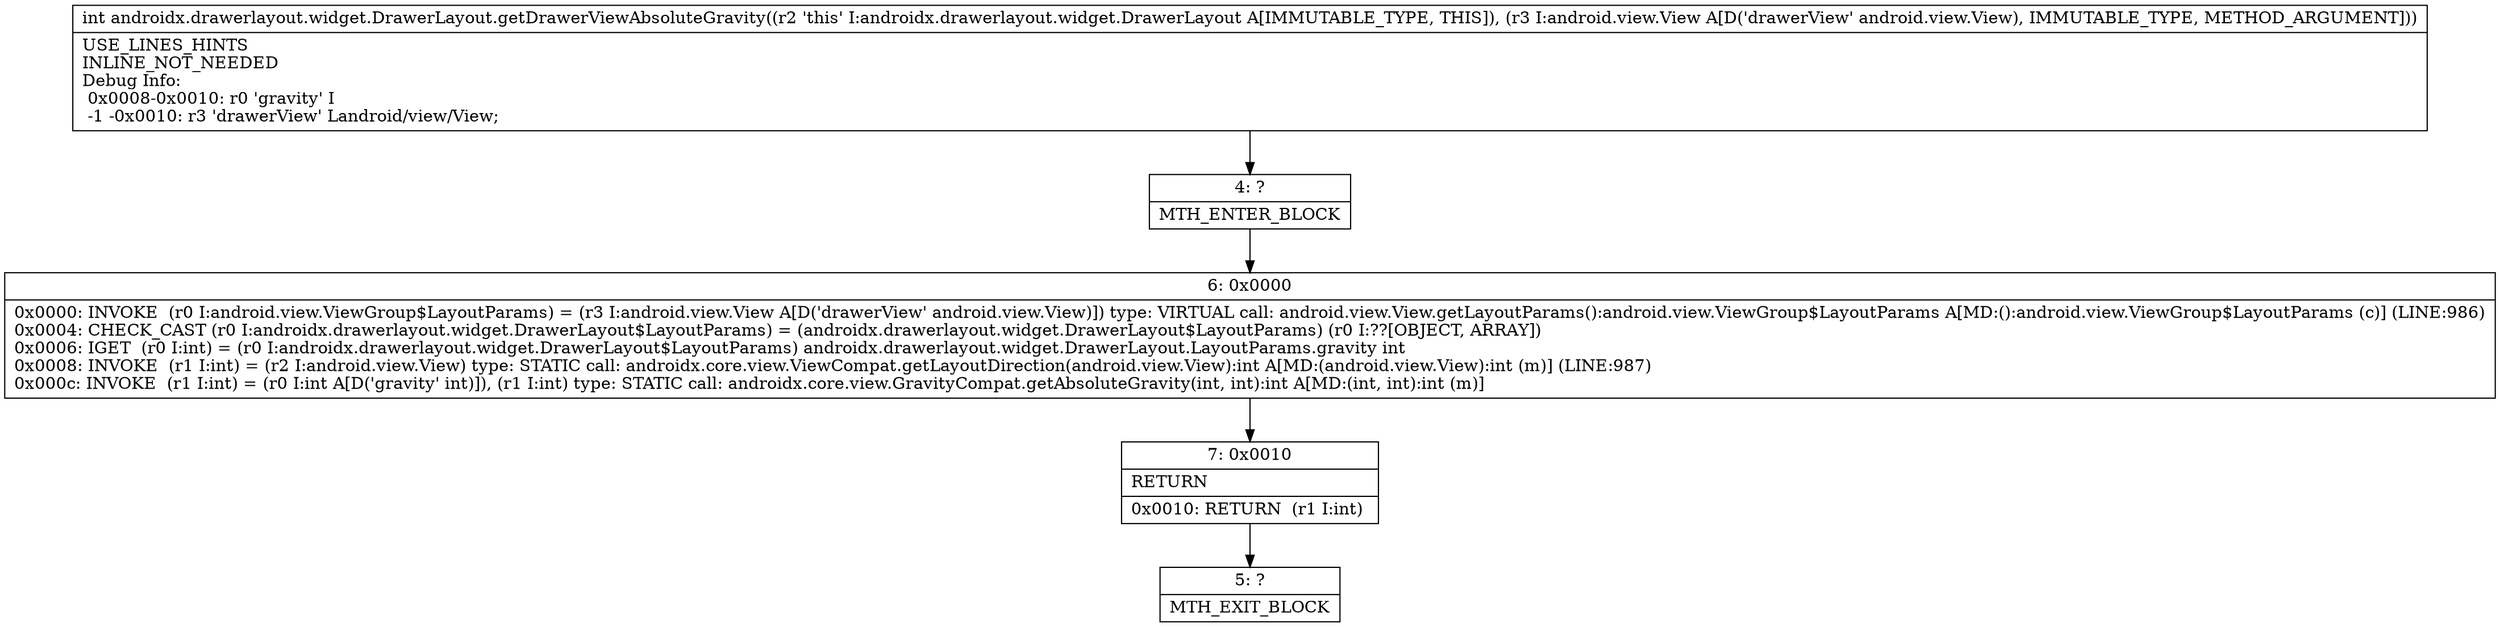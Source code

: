 digraph "CFG forandroidx.drawerlayout.widget.DrawerLayout.getDrawerViewAbsoluteGravity(Landroid\/view\/View;)I" {
Node_4 [shape=record,label="{4\:\ ?|MTH_ENTER_BLOCK\l}"];
Node_6 [shape=record,label="{6\:\ 0x0000|0x0000: INVOKE  (r0 I:android.view.ViewGroup$LayoutParams) = (r3 I:android.view.View A[D('drawerView' android.view.View)]) type: VIRTUAL call: android.view.View.getLayoutParams():android.view.ViewGroup$LayoutParams A[MD:():android.view.ViewGroup$LayoutParams (c)] (LINE:986)\l0x0004: CHECK_CAST (r0 I:androidx.drawerlayout.widget.DrawerLayout$LayoutParams) = (androidx.drawerlayout.widget.DrawerLayout$LayoutParams) (r0 I:??[OBJECT, ARRAY]) \l0x0006: IGET  (r0 I:int) = (r0 I:androidx.drawerlayout.widget.DrawerLayout$LayoutParams) androidx.drawerlayout.widget.DrawerLayout.LayoutParams.gravity int \l0x0008: INVOKE  (r1 I:int) = (r2 I:android.view.View) type: STATIC call: androidx.core.view.ViewCompat.getLayoutDirection(android.view.View):int A[MD:(android.view.View):int (m)] (LINE:987)\l0x000c: INVOKE  (r1 I:int) = (r0 I:int A[D('gravity' int)]), (r1 I:int) type: STATIC call: androidx.core.view.GravityCompat.getAbsoluteGravity(int, int):int A[MD:(int, int):int (m)]\l}"];
Node_7 [shape=record,label="{7\:\ 0x0010|RETURN\l|0x0010: RETURN  (r1 I:int) \l}"];
Node_5 [shape=record,label="{5\:\ ?|MTH_EXIT_BLOCK\l}"];
MethodNode[shape=record,label="{int androidx.drawerlayout.widget.DrawerLayout.getDrawerViewAbsoluteGravity((r2 'this' I:androidx.drawerlayout.widget.DrawerLayout A[IMMUTABLE_TYPE, THIS]), (r3 I:android.view.View A[D('drawerView' android.view.View), IMMUTABLE_TYPE, METHOD_ARGUMENT]))  | USE_LINES_HINTS\lINLINE_NOT_NEEDED\lDebug Info:\l  0x0008\-0x0010: r0 'gravity' I\l  \-1 \-0x0010: r3 'drawerView' Landroid\/view\/View;\l}"];
MethodNode -> Node_4;Node_4 -> Node_6;
Node_6 -> Node_7;
Node_7 -> Node_5;
}

